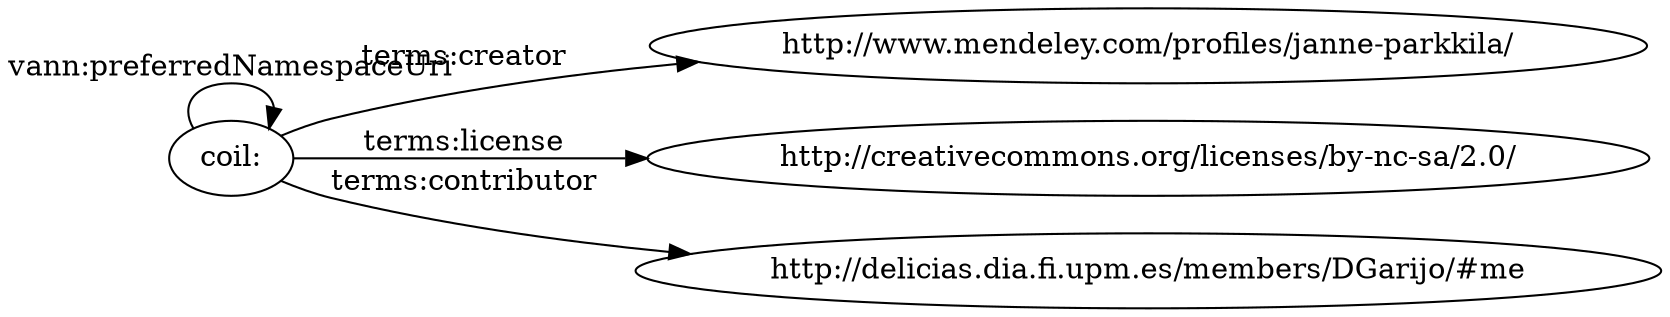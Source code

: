 digraph ar2dtool_diagram { 
rankdir=LR;
size="1501"
	"coil:" -> "http://www.mendeley.com/profiles/janne-parkkila/" [ label = "terms:creator" ];
	"coil:" -> "coil:" [ label = "vann:preferredNamespaceUri" ];
	"coil:" -> "http://creativecommons.org/licenses/by-nc-sa/2.0/" [ label = "terms:license" ];
	"coil:" -> "http://delicias.dia.fi.upm.es/members/DGarijo/#me" [ label = "terms:contributor" ];

}
